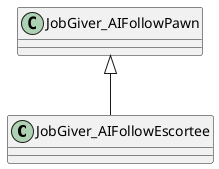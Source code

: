@startuml
class JobGiver_AIFollowEscortee {
}
JobGiver_AIFollowPawn <|-- JobGiver_AIFollowEscortee
@enduml
